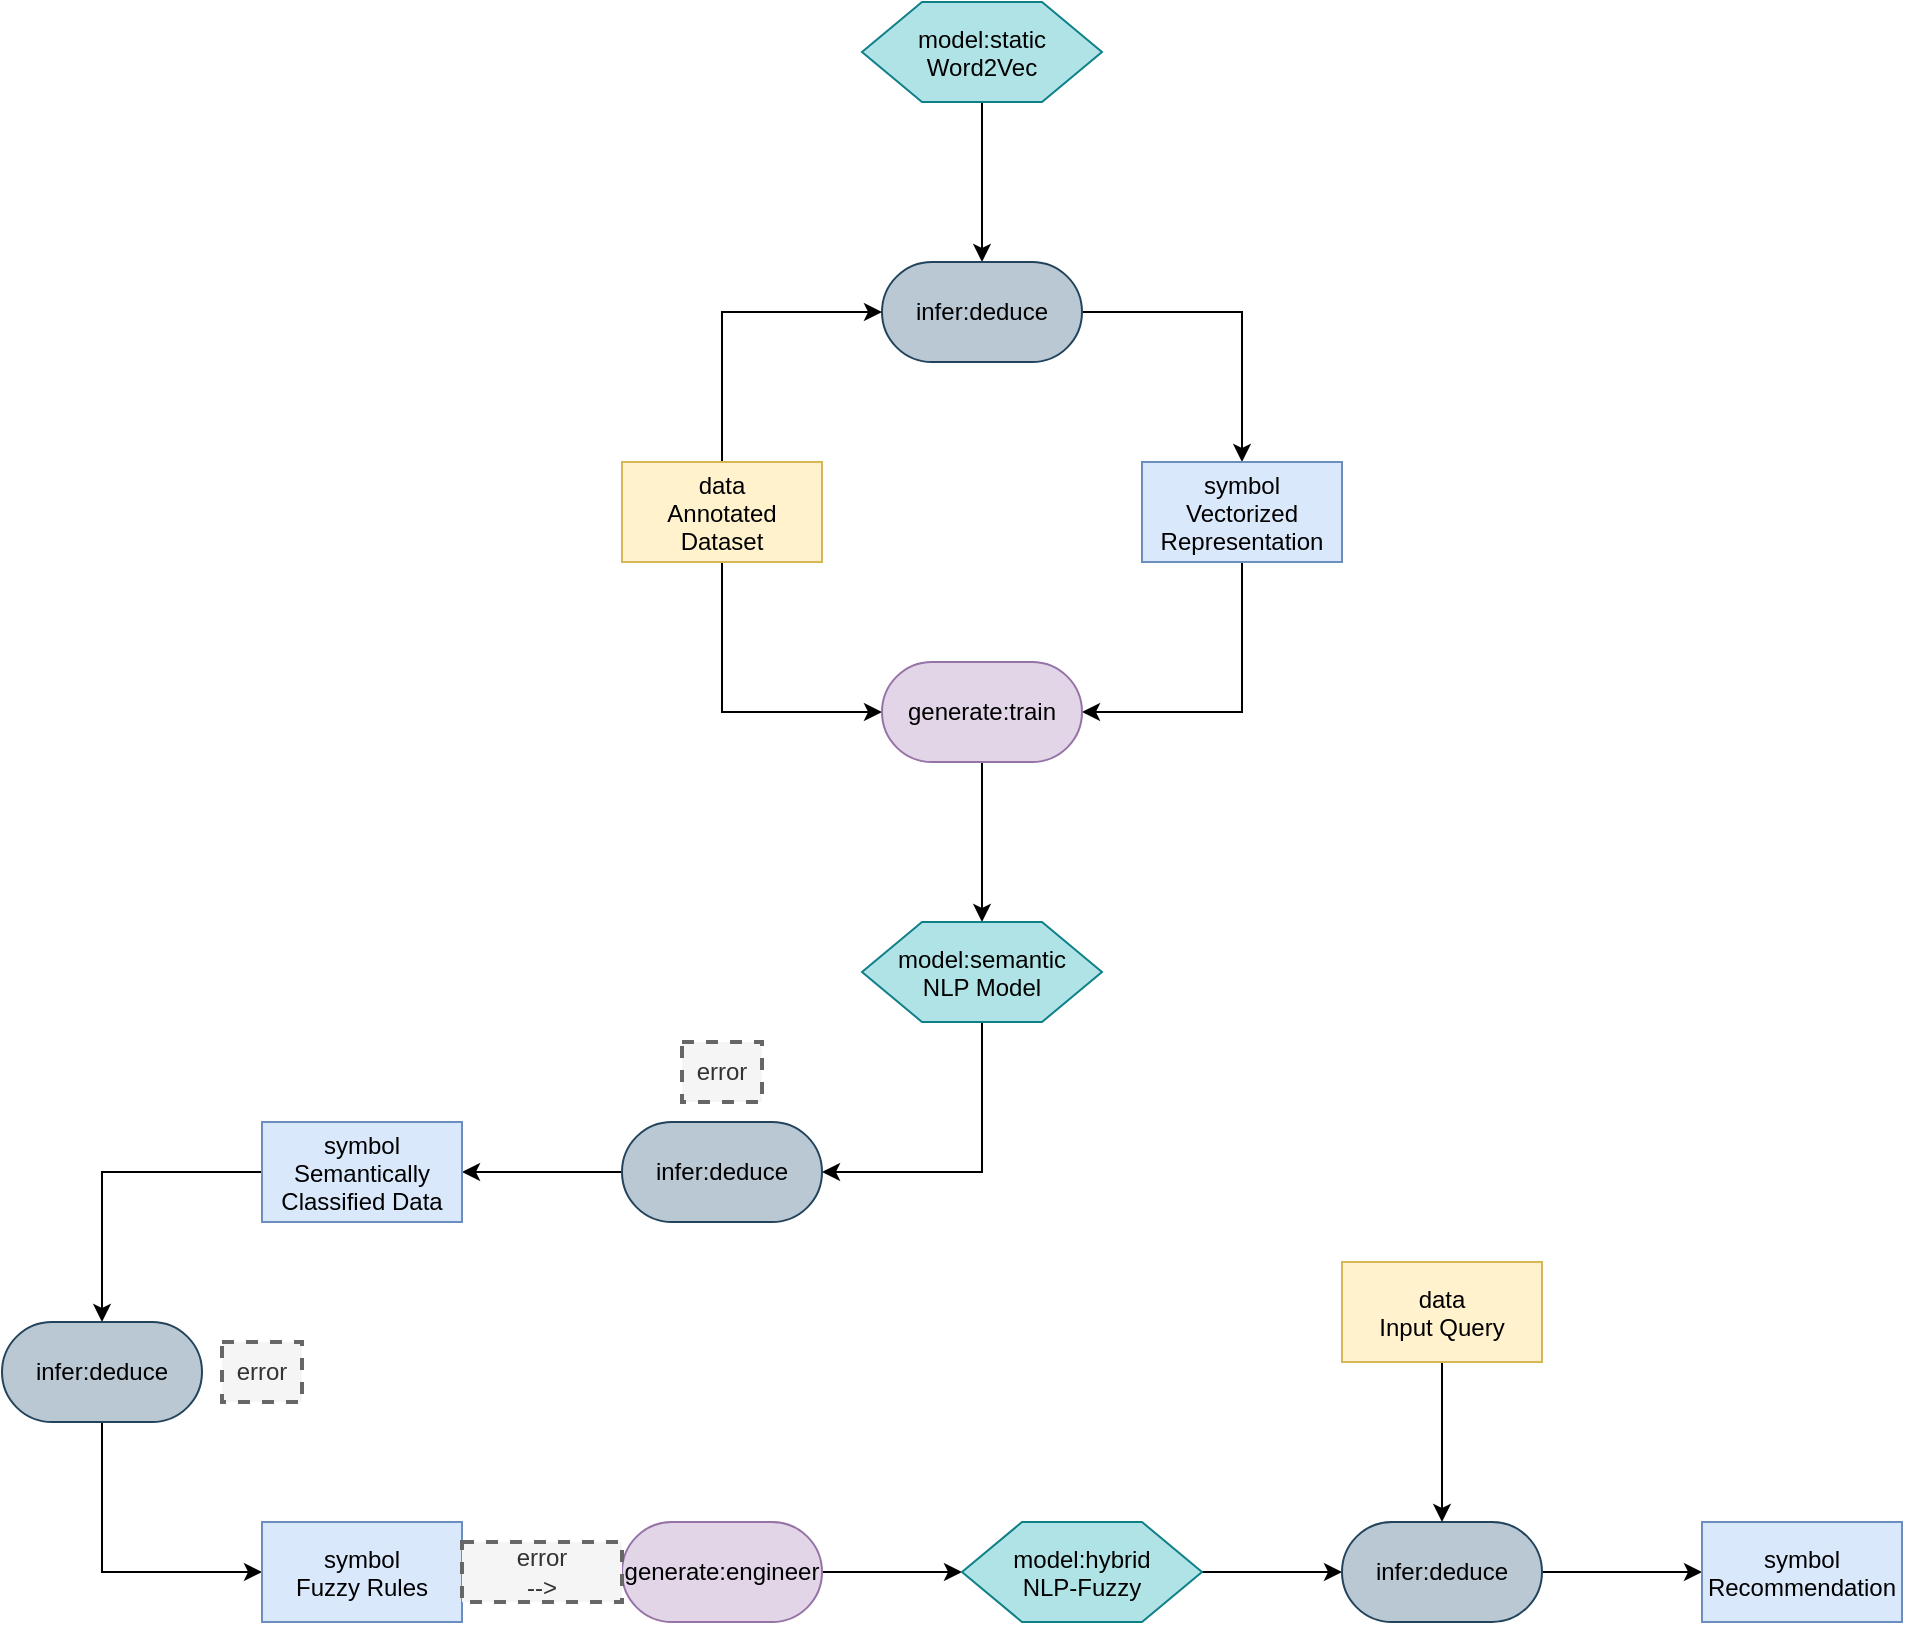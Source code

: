 <mxfile version="27.0.5">
  <diagram name="Page-1" id="d1mHIUvlHyX6PVE4RYbe">
    <mxGraphModel dx="1123" dy="673" grid="1" gridSize="10" guides="1" tooltips="1" connect="1" arrows="1" fold="1" page="1" pageScale="1" pageWidth="3300" pageHeight="4681" math="0" shadow="0">
      <root>
        <mxCell id="0" />
        <mxCell id="1" parent="0" />
        <mxCell id="MxFaJycqcW5vLe-v7upk-3" style="edgeStyle=orthogonalEdgeStyle;rounded=0;orthogonalLoop=1;jettySize=auto;html=1;exitX=0.5;exitY=1;exitDx=0;exitDy=0;entryX=0.5;entryY=0;entryDx=0;entryDy=0;" edge="1" parent="1" source="MxFaJycqcW5vLe-v7upk-1" target="MxFaJycqcW5vLe-v7upk-2">
          <mxGeometry relative="1" as="geometry" />
        </mxCell>
        <mxCell id="MxFaJycqcW5vLe-v7upk-1" value="model:static&#xa;Word2Vec" style="shape=hexagon;perimeter=hexagonPerimeter2;fillColor=#b0e3e6;strokeColor=#0e8088;" name="model" vertex="1" parent="1">
          <mxGeometry x="820" y="240" width="120" height="50" as="geometry" />
        </mxCell>
        <mxCell id="MxFaJycqcW5vLe-v7upk-7" style="edgeStyle=orthogonalEdgeStyle;rounded=0;orthogonalLoop=1;jettySize=auto;html=1;exitX=1;exitY=0.5;exitDx=0;exitDy=0;entryX=0.5;entryY=0;entryDx=0;entryDy=0;" edge="1" parent="1" source="MxFaJycqcW5vLe-v7upk-2" target="MxFaJycqcW5vLe-v7upk-6">
          <mxGeometry relative="1" as="geometry" />
        </mxCell>
        <mxCell id="MxFaJycqcW5vLe-v7upk-2" value="infer:deduce" style="rounded=1;whiteSpace=wrap;html=1;arcSize=50;fillColor=#bac8d3;strokeColor=#23445d;" name="infer:deduce" vertex="1" parent="1">
          <mxGeometry x="830" y="370" width="100" height="50" as="geometry" />
        </mxCell>
        <mxCell id="MxFaJycqcW5vLe-v7upk-5" style="edgeStyle=orthogonalEdgeStyle;rounded=0;orthogonalLoop=1;jettySize=auto;html=1;exitX=0.5;exitY=0;exitDx=0;exitDy=0;entryX=0;entryY=0.5;entryDx=0;entryDy=0;" edge="1" parent="1" source="MxFaJycqcW5vLe-v7upk-4" target="MxFaJycqcW5vLe-v7upk-2">
          <mxGeometry relative="1" as="geometry" />
        </mxCell>
        <mxCell id="MxFaJycqcW5vLe-v7upk-9" style="edgeStyle=orthogonalEdgeStyle;rounded=0;orthogonalLoop=1;jettySize=auto;html=1;exitX=0.5;exitY=1;exitDx=0;exitDy=0;entryX=0;entryY=0.5;entryDx=0;entryDy=0;" edge="1" parent="1" source="MxFaJycqcW5vLe-v7upk-4" target="MxFaJycqcW5vLe-v7upk-8">
          <mxGeometry relative="1" as="geometry" />
        </mxCell>
        <mxCell id="MxFaJycqcW5vLe-v7upk-4" value="data&#xa;Annotated&#xa;Dataset" style="rectangle;fillColor=#fff2cc;strokeColor=#d6b656;" name="data" vertex="1" parent="1">
          <mxGeometry x="700" y="470" width="100" height="50" as="geometry" />
        </mxCell>
        <mxCell id="MxFaJycqcW5vLe-v7upk-10" style="edgeStyle=orthogonalEdgeStyle;rounded=0;orthogonalLoop=1;jettySize=auto;html=1;exitX=0.5;exitY=1;exitDx=0;exitDy=0;entryX=1;entryY=0.5;entryDx=0;entryDy=0;" edge="1" parent="1" source="MxFaJycqcW5vLe-v7upk-6" target="MxFaJycqcW5vLe-v7upk-8">
          <mxGeometry relative="1" as="geometry" />
        </mxCell>
        <mxCell id="MxFaJycqcW5vLe-v7upk-6" value="symbol&#xa;Vectorized&#xa;Representation" style="rectangle;fillColor=#dae8fc;strokeColor=#6c8ebf;" name="symbol" vertex="1" parent="1">
          <mxGeometry x="960" y="470" width="100" height="50" as="geometry" />
        </mxCell>
        <mxCell id="MxFaJycqcW5vLe-v7upk-12" style="edgeStyle=orthogonalEdgeStyle;rounded=0;orthogonalLoop=1;jettySize=auto;html=1;exitX=0.5;exitY=1;exitDx=0;exitDy=0;entryX=0.5;entryY=0;entryDx=0;entryDy=0;" edge="1" parent="1" source="MxFaJycqcW5vLe-v7upk-8" target="MxFaJycqcW5vLe-v7upk-11">
          <mxGeometry relative="1" as="geometry" />
        </mxCell>
        <mxCell id="MxFaJycqcW5vLe-v7upk-8" value="generate:train" style="rounded=1;whiteSpace=wrap;html=1;arcSize=50;fillColor=#e1d5e7;strokeColor=#9673a6;" name="generate:train" vertex="1" parent="1">
          <mxGeometry x="830" y="570" width="100" height="50" as="geometry" />
        </mxCell>
        <mxCell id="MxFaJycqcW5vLe-v7upk-14" style="edgeStyle=orthogonalEdgeStyle;rounded=0;orthogonalLoop=1;jettySize=auto;html=1;exitX=0.5;exitY=1;exitDx=0;exitDy=0;entryX=1;entryY=0.5;entryDx=0;entryDy=0;" edge="1" parent="1" source="MxFaJycqcW5vLe-v7upk-11" target="MxFaJycqcW5vLe-v7upk-13">
          <mxGeometry relative="1" as="geometry" />
        </mxCell>
        <mxCell id="MxFaJycqcW5vLe-v7upk-11" value="model:semantic&#xa;NLP Model" style="shape=hexagon;perimeter=hexagonPerimeter2;fillColor=#b0e3e6;strokeColor=#0e8088;" name="model" vertex="1" parent="1" tooltip="⚠️ Node not part of any valid pattern.">
          <mxGeometry x="820" y="700" width="120" height="50" as="geometry" />
        </mxCell>
        <mxCell id="MxFaJycqcW5vLe-v7upk-16" style="edgeStyle=orthogonalEdgeStyle;rounded=0;orthogonalLoop=1;jettySize=auto;html=1;exitX=0;exitY=0.5;exitDx=0;exitDy=0;entryX=1;entryY=0.5;entryDx=0;entryDy=0;" edge="1" parent="1" source="MxFaJycqcW5vLe-v7upk-13" target="MxFaJycqcW5vLe-v7upk-15">
          <mxGeometry relative="1" as="geometry" />
        </mxCell>
        <mxCell id="MxFaJycqcW5vLe-v7upk-13" value="infer:deduce" style="rounded=1;whiteSpace=wrap;html=1;arcSize=50;fillColor=#bac8d3;strokeColor=#23445d;" name="infer:deduce" vertex="1" parent="1" tooltip="⚠️ Node not part of any valid pattern.">
          <mxGeometry x="700" y="800" width="100" height="50" as="geometry" />
        </mxCell>
        <mxCell id="MxFaJycqcW5vLe-v7upk-18" style="edgeStyle=orthogonalEdgeStyle;rounded=0;orthogonalLoop=1;jettySize=auto;html=1;exitX=0;exitY=0.5;exitDx=0;exitDy=0;entryX=0.5;entryY=0;entryDx=0;entryDy=0;" edge="1" parent="1" source="MxFaJycqcW5vLe-v7upk-15" target="MxFaJycqcW5vLe-v7upk-17">
          <mxGeometry relative="1" as="geometry" />
        </mxCell>
        <mxCell id="MxFaJycqcW5vLe-v7upk-15" value="symbol&#xa;Semantically&#xa;Classified Data" style="rectangle;fillColor=#dae8fc;strokeColor=#6c8ebf;" name="symbol" vertex="1" parent="1" tooltip="⚠️ Node not part of any valid pattern.">
          <mxGeometry x="520" y="800" width="100" height="50" as="geometry" />
        </mxCell>
        <mxCell id="MxFaJycqcW5vLe-v7upk-20" style="edgeStyle=orthogonalEdgeStyle;rounded=0;orthogonalLoop=1;jettySize=auto;html=1;exitX=0.5;exitY=1;exitDx=0;exitDy=0;entryX=0;entryY=0.5;entryDx=0;entryDy=0;" edge="1" parent="1" source="MxFaJycqcW5vLe-v7upk-17" target="MxFaJycqcW5vLe-v7upk-19">
          <mxGeometry relative="1" as="geometry" />
        </mxCell>
        <mxCell id="MxFaJycqcW5vLe-v7upk-17" value="infer:deduce" style="rounded=1;whiteSpace=wrap;html=1;arcSize=50;fillColor=#bac8d3;strokeColor=#23445d;" name="infer:deduce" vertex="1" parent="1" tooltip="⚠️ Node not part of any valid pattern.">
          <mxGeometry x="390" y="900" width="100" height="50" as="geometry" />
        </mxCell>
        <mxCell id="MxFaJycqcW5vLe-v7upk-19" value="symbol&#xa;Fuzzy Rules" style="rectangle;fillColor=#dae8fc;strokeColor=#6c8ebf;" name="symbol" vertex="1" parent="1" tooltip="⚠️ Node not part of any valid pattern.">
          <mxGeometry x="520" y="1000" width="100" height="50" as="geometry" />
        </mxCell>
        <mxCell id="MxFaJycqcW5vLe-v7upk-25" style="edgeStyle=orthogonalEdgeStyle;rounded=0;orthogonalLoop=1;jettySize=auto;html=1;exitX=1;exitY=0.5;exitDx=0;exitDy=0;entryX=0;entryY=0.5;entryDx=0;entryDy=0;" edge="1" parent="1" source="MxFaJycqcW5vLe-v7upk-21" target="MxFaJycqcW5vLe-v7upk-24">
          <mxGeometry relative="1" as="geometry" />
        </mxCell>
        <mxCell id="MxFaJycqcW5vLe-v7upk-21" value="generate:engineer" style="rounded=1;whiteSpace=wrap;html=1;arcSize=50;fillColor=#e1d5e7;strokeColor=#9673a6;" name="generate:engineer" vertex="1" parent="1">
          <mxGeometry x="700" y="1000" width="100" height="50" as="geometry" />
        </mxCell>
        <mxCell id="MxFaJycqcW5vLe-v7upk-23" value="&lt;div&gt;error&lt;/div&gt;&lt;div&gt;--&amp;gt;&lt;/div&gt;" style="text;html=1;align=center;verticalAlign=middle;whiteSpace=wrap;rounded=0;dashed=1;fillColor=#f5f5f5;fontColor=#333333;strokeColor=#666666;strokeWidth=2;" name="text" vertex="1" parent="1">
          <mxGeometry x="620" y="1010" width="80" height="30" as="geometry" />
        </mxCell>
        <mxCell id="MxFaJycqcW5vLe-v7upk-27" style="edgeStyle=orthogonalEdgeStyle;rounded=0;orthogonalLoop=1;jettySize=auto;html=1;exitX=1;exitY=0.5;exitDx=0;exitDy=0;entryX=0;entryY=0.5;entryDx=0;entryDy=0;" edge="1" parent="1" source="MxFaJycqcW5vLe-v7upk-24" target="MxFaJycqcW5vLe-v7upk-26">
          <mxGeometry relative="1" as="geometry" />
        </mxCell>
        <mxCell id="MxFaJycqcW5vLe-v7upk-24" value="model:hybrid&#xa;NLP-Fuzzy" style="shape=hexagon;perimeter=hexagonPerimeter2;fillColor=#b0e3e6;strokeColor=#0e8088;" name="model" vertex="1" parent="1">
          <mxGeometry x="870" y="1000" width="120" height="50" as="geometry" />
        </mxCell>
        <mxCell id="MxFaJycqcW5vLe-v7upk-31" style="edgeStyle=orthogonalEdgeStyle;rounded=0;orthogonalLoop=1;jettySize=auto;html=1;exitX=1;exitY=0.5;exitDx=0;exitDy=0;entryX=0;entryY=0.5;entryDx=0;entryDy=0;" edge="1" parent="1" source="MxFaJycqcW5vLe-v7upk-26" target="MxFaJycqcW5vLe-v7upk-30">
          <mxGeometry relative="1" as="geometry" />
        </mxCell>
        <mxCell id="MxFaJycqcW5vLe-v7upk-26" value="infer:deduce" style="rounded=1;whiteSpace=wrap;html=1;arcSize=50;fillColor=#bac8d3;strokeColor=#23445d;" name="infer:deduce" vertex="1" parent="1">
          <mxGeometry x="1060" y="1000" width="100" height="50" as="geometry" />
        </mxCell>
        <mxCell id="MxFaJycqcW5vLe-v7upk-29" style="edgeStyle=orthogonalEdgeStyle;rounded=0;orthogonalLoop=1;jettySize=auto;html=1;entryX=0.5;entryY=0;entryDx=0;entryDy=0;" edge="1" parent="1" source="MxFaJycqcW5vLe-v7upk-28" target="MxFaJycqcW5vLe-v7upk-26">
          <mxGeometry relative="1" as="geometry" />
        </mxCell>
        <mxCell id="MxFaJycqcW5vLe-v7upk-28" value="data&#xa;Input Query" style="rectangle;fillColor=#fff2cc;strokeColor=#d6b656;" name="data" vertex="1" parent="1">
          <mxGeometry x="1060" y="870" width="100" height="50" as="geometry" />
        </mxCell>
        <mxCell id="MxFaJycqcW5vLe-v7upk-30" value="symbol&#xa;Recommendation" style="rectangle;fillColor=#dae8fc;strokeColor=#6c8ebf;" name="symbol" vertex="1" parent="1">
          <mxGeometry x="1240" y="1000" width="100" height="50" as="geometry" />
        </mxCell>
        <mxCell id="MxFaJycqcW5vLe-v7upk-32" value="error" style="text;html=1;align=center;verticalAlign=middle;whiteSpace=wrap;rounded=0;dashed=1;fillColor=#f5f5f5;fontColor=#333333;strokeColor=#666666;strokeWidth=2;" name="text" vertex="1" parent="1">
          <mxGeometry x="730" y="760" width="40" height="30" as="geometry" />
        </mxCell>
        <mxCell id="MxFaJycqcW5vLe-v7upk-33" value="error" style="text;html=1;align=center;verticalAlign=middle;whiteSpace=wrap;rounded=0;dashed=1;fillColor=#f5f5f5;fontColor=#333333;strokeColor=#666666;strokeWidth=2;" name="text" vertex="1" parent="1">
          <mxGeometry x="500" y="910" width="40" height="30" as="geometry" />
        </mxCell>
      </root>
    </mxGraphModel>
  </diagram>
</mxfile>
